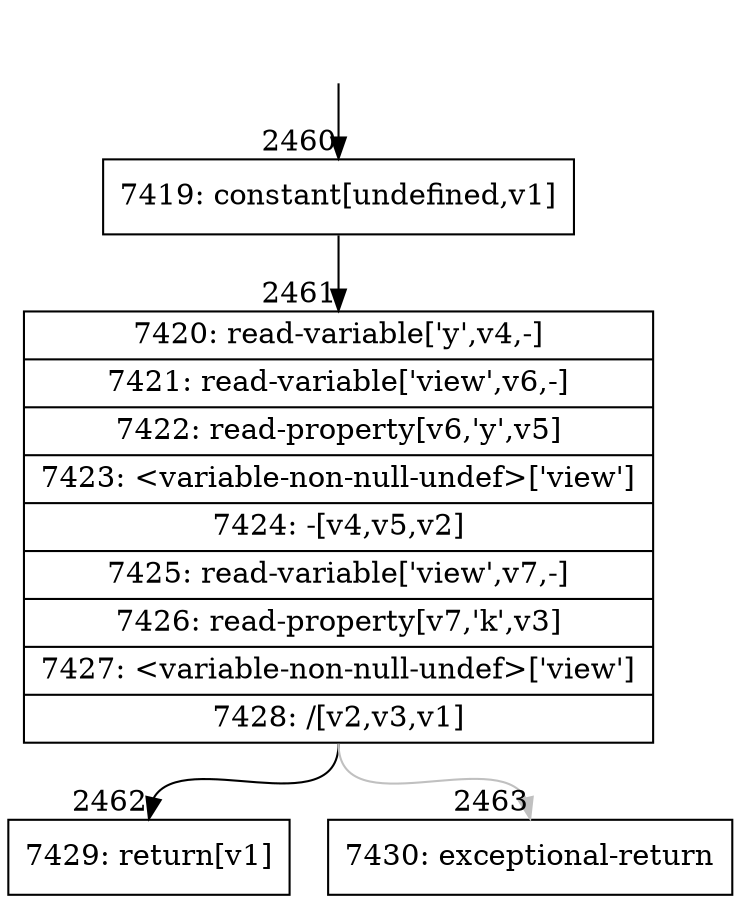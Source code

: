 digraph {
rankdir="TD"
BB_entry243[shape=none,label=""];
BB_entry243 -> BB2460 [tailport=s, headport=n, headlabel="    2460"]
BB2460 [shape=record label="{7419: constant[undefined,v1]}" ] 
BB2460 -> BB2461 [tailport=s, headport=n, headlabel="      2461"]
BB2461 [shape=record label="{7420: read-variable['y',v4,-]|7421: read-variable['view',v6,-]|7422: read-property[v6,'y',v5]|7423: \<variable-non-null-undef\>['view']|7424: -[v4,v5,v2]|7425: read-variable['view',v7,-]|7426: read-property[v7,'k',v3]|7427: \<variable-non-null-undef\>['view']|7428: /[v2,v3,v1]}" ] 
BB2461 -> BB2462 [tailport=s, headport=n, headlabel="      2462"]
BB2461 -> BB2463 [tailport=s, headport=n, color=gray, headlabel="      2463"]
BB2462 [shape=record label="{7429: return[v1]}" ] 
BB2463 [shape=record label="{7430: exceptional-return}" ] 
//#$~ 1447
}
